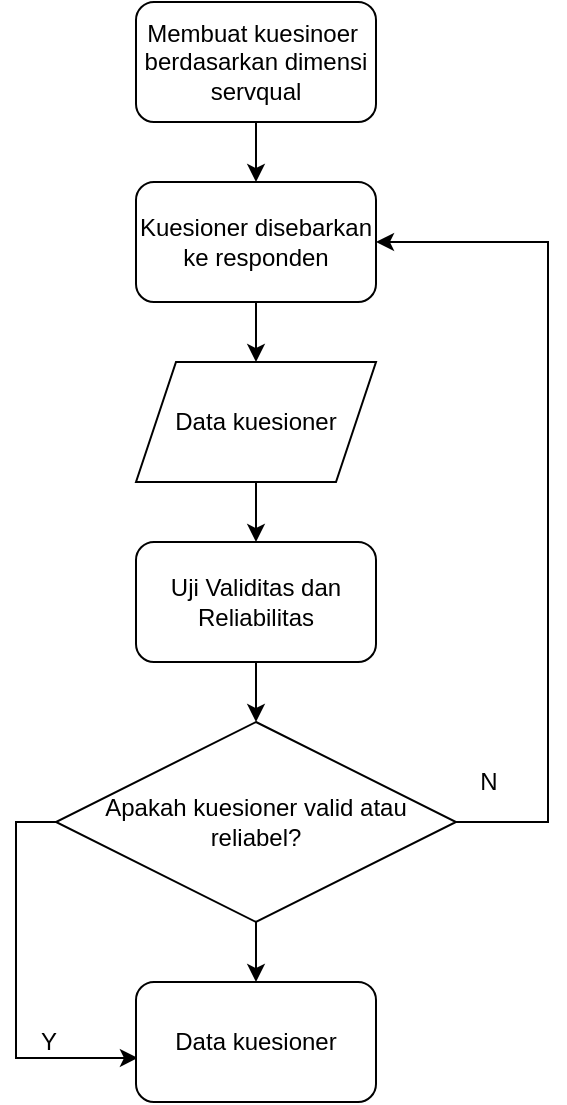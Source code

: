 <mxfile version="21.1.7" type="github">
  <diagram id="Qf43ZpmOu6kOw_-ivAvN" name="Halaman-1">
    <mxGraphModel dx="926" dy="549" grid="1" gridSize="10" guides="1" tooltips="1" connect="1" arrows="1" fold="1" page="1" pageScale="1" pageWidth="827" pageHeight="1169" math="0" shadow="0">
      <root>
        <mxCell id="0" />
        <mxCell id="1" parent="0" />
        <mxCell id="_hnG1-ujDG_lGcl0wJfI-10" style="edgeStyle=orthogonalEdgeStyle;rounded=0;orthogonalLoop=1;jettySize=auto;html=1;entryX=0.5;entryY=0;entryDx=0;entryDy=0;" edge="1" parent="1" source="_hnG1-ujDG_lGcl0wJfI-2" target="_hnG1-ujDG_lGcl0wJfI-9">
          <mxGeometry relative="1" as="geometry" />
        </mxCell>
        <mxCell id="_hnG1-ujDG_lGcl0wJfI-2" value="Membuat kuesinoer&amp;nbsp;&lt;br&gt;berdasarkan dimensi&lt;br&gt;servqual" style="rounded=1;whiteSpace=wrap;html=1;" vertex="1" parent="1">
          <mxGeometry x="354" y="40" width="120" height="60" as="geometry" />
        </mxCell>
        <mxCell id="_hnG1-ujDG_lGcl0wJfI-13" style="edgeStyle=orthogonalEdgeStyle;rounded=0;orthogonalLoop=1;jettySize=auto;html=1;" edge="1" parent="1" source="_hnG1-ujDG_lGcl0wJfI-4" target="_hnG1-ujDG_lGcl0wJfI-12">
          <mxGeometry relative="1" as="geometry" />
        </mxCell>
        <mxCell id="_hnG1-ujDG_lGcl0wJfI-4" value="Data kuesioner" style="shape=parallelogram;perimeter=parallelogramPerimeter;whiteSpace=wrap;html=1;fixedSize=1;" vertex="1" parent="1">
          <mxGeometry x="354" y="220" width="120" height="60" as="geometry" />
        </mxCell>
        <mxCell id="_hnG1-ujDG_lGcl0wJfI-11" style="edgeStyle=orthogonalEdgeStyle;rounded=0;orthogonalLoop=1;jettySize=auto;html=1;exitX=0.5;exitY=1;exitDx=0;exitDy=0;" edge="1" parent="1" source="_hnG1-ujDG_lGcl0wJfI-9" target="_hnG1-ujDG_lGcl0wJfI-4">
          <mxGeometry relative="1" as="geometry" />
        </mxCell>
        <mxCell id="_hnG1-ujDG_lGcl0wJfI-9" value="Kuesioner disebarkan ke responden" style="rounded=1;whiteSpace=wrap;html=1;" vertex="1" parent="1">
          <mxGeometry x="354" y="130" width="120" height="60" as="geometry" />
        </mxCell>
        <mxCell id="_hnG1-ujDG_lGcl0wJfI-17" style="edgeStyle=orthogonalEdgeStyle;rounded=0;orthogonalLoop=1;jettySize=auto;html=1;entryX=0.5;entryY=0;entryDx=0;entryDy=0;" edge="1" parent="1" source="_hnG1-ujDG_lGcl0wJfI-12" target="_hnG1-ujDG_lGcl0wJfI-14">
          <mxGeometry relative="1" as="geometry" />
        </mxCell>
        <mxCell id="_hnG1-ujDG_lGcl0wJfI-12" value="Uji Validitas dan Reliabilitas" style="rounded=1;whiteSpace=wrap;html=1;" vertex="1" parent="1">
          <mxGeometry x="354" y="310" width="120" height="60" as="geometry" />
        </mxCell>
        <mxCell id="_hnG1-ujDG_lGcl0wJfI-18" style="edgeStyle=orthogonalEdgeStyle;rounded=0;orthogonalLoop=1;jettySize=auto;html=1;exitX=0.5;exitY=1;exitDx=0;exitDy=0;entryX=0.5;entryY=0;entryDx=0;entryDy=0;" edge="1" parent="1" source="_hnG1-ujDG_lGcl0wJfI-14" target="_hnG1-ujDG_lGcl0wJfI-16">
          <mxGeometry relative="1" as="geometry" />
        </mxCell>
        <mxCell id="_hnG1-ujDG_lGcl0wJfI-19" style="edgeStyle=orthogonalEdgeStyle;rounded=0;orthogonalLoop=1;jettySize=auto;html=1;exitX=1;exitY=0.5;exitDx=0;exitDy=0;entryX=1;entryY=0.5;entryDx=0;entryDy=0;" edge="1" parent="1" source="_hnG1-ujDG_lGcl0wJfI-14" target="_hnG1-ujDG_lGcl0wJfI-9">
          <mxGeometry relative="1" as="geometry">
            <Array as="points">
              <mxPoint x="560" y="450" />
              <mxPoint x="560" y="160" />
            </Array>
          </mxGeometry>
        </mxCell>
        <mxCell id="_hnG1-ujDG_lGcl0wJfI-24" style="edgeStyle=orthogonalEdgeStyle;rounded=0;orthogonalLoop=1;jettySize=auto;html=1;exitX=0;exitY=0.5;exitDx=0;exitDy=0;entryX=0.008;entryY=0.633;entryDx=0;entryDy=0;entryPerimeter=0;" edge="1" parent="1" source="_hnG1-ujDG_lGcl0wJfI-14" target="_hnG1-ujDG_lGcl0wJfI-16">
          <mxGeometry relative="1" as="geometry" />
        </mxCell>
        <mxCell id="_hnG1-ujDG_lGcl0wJfI-14" value="Apakah kuesioner valid atau reliabel?" style="rhombus;whiteSpace=wrap;html=1;" vertex="1" parent="1">
          <mxGeometry x="314" y="400" width="200" height="100" as="geometry" />
        </mxCell>
        <mxCell id="_hnG1-ujDG_lGcl0wJfI-16" value="Data kuesioner" style="rounded=1;whiteSpace=wrap;html=1;" vertex="1" parent="1">
          <mxGeometry x="354" y="530" width="120" height="60" as="geometry" />
        </mxCell>
        <mxCell id="_hnG1-ujDG_lGcl0wJfI-25" value="N" style="text;html=1;align=center;verticalAlign=middle;resizable=0;points=[];autosize=1;strokeColor=none;fillColor=none;" vertex="1" parent="1">
          <mxGeometry x="515" y="415" width="30" height="30" as="geometry" />
        </mxCell>
        <mxCell id="_hnG1-ujDG_lGcl0wJfI-26" value="Y" style="text;html=1;align=center;verticalAlign=middle;resizable=0;points=[];autosize=1;strokeColor=none;fillColor=none;" vertex="1" parent="1">
          <mxGeometry x="295" y="545" width="30" height="30" as="geometry" />
        </mxCell>
      </root>
    </mxGraphModel>
  </diagram>
</mxfile>
